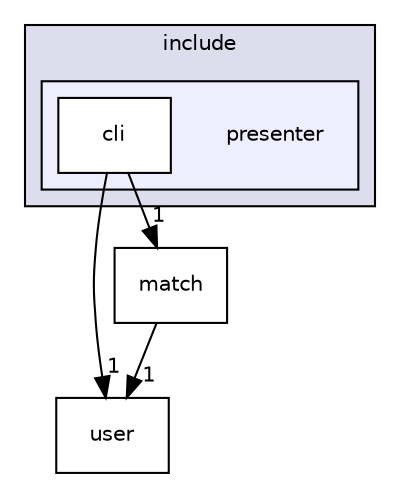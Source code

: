digraph "include/presenter" {
  compound=true
  node [ fontsize="10", fontname="Helvetica"];
  edge [ labelfontsize="10", labelfontname="Helvetica"];
  subgraph clusterdir_d44c64559bbebec7f509842c48db8b23 {
    graph [ bgcolor="#ddddee", pencolor="black", label="include" fontname="Helvetica", fontsize="10", URL="dir_d44c64559bbebec7f509842c48db8b23.html"]
  subgraph clusterdir_14007809fbc38afd4575ff2ab255083b {
    graph [ bgcolor="#eeeeff", pencolor="black", label="" URL="dir_14007809fbc38afd4575ff2ab255083b.html"];
    dir_14007809fbc38afd4575ff2ab255083b [shape=plaintext label="presenter"];
    dir_00845a280bc0b6d5444c3e8608b68cfa [shape=box label="cli" color="black" fillcolor="white" style="filled" URL="dir_00845a280bc0b6d5444c3e8608b68cfa.html"];
  }
  }
  dir_2da6b4920bffa0d563fb54046b25229a [shape=box label="user" URL="dir_2da6b4920bffa0d563fb54046b25229a.html"];
  dir_93c684bcb85cefc0fb17dea8b8740684 [shape=box label="match" URL="dir_93c684bcb85cefc0fb17dea8b8740684.html"];
  dir_00845a280bc0b6d5444c3e8608b68cfa->dir_2da6b4920bffa0d563fb54046b25229a [headlabel="1", labeldistance=1.5 headhref="dir_000007_000005.html"];
  dir_00845a280bc0b6d5444c3e8608b68cfa->dir_93c684bcb85cefc0fb17dea8b8740684 [headlabel="1", labeldistance=1.5 headhref="dir_000007_000004.html"];
  dir_93c684bcb85cefc0fb17dea8b8740684->dir_2da6b4920bffa0d563fb54046b25229a [headlabel="1", labeldistance=1.5 headhref="dir_000004_000005.html"];
}
